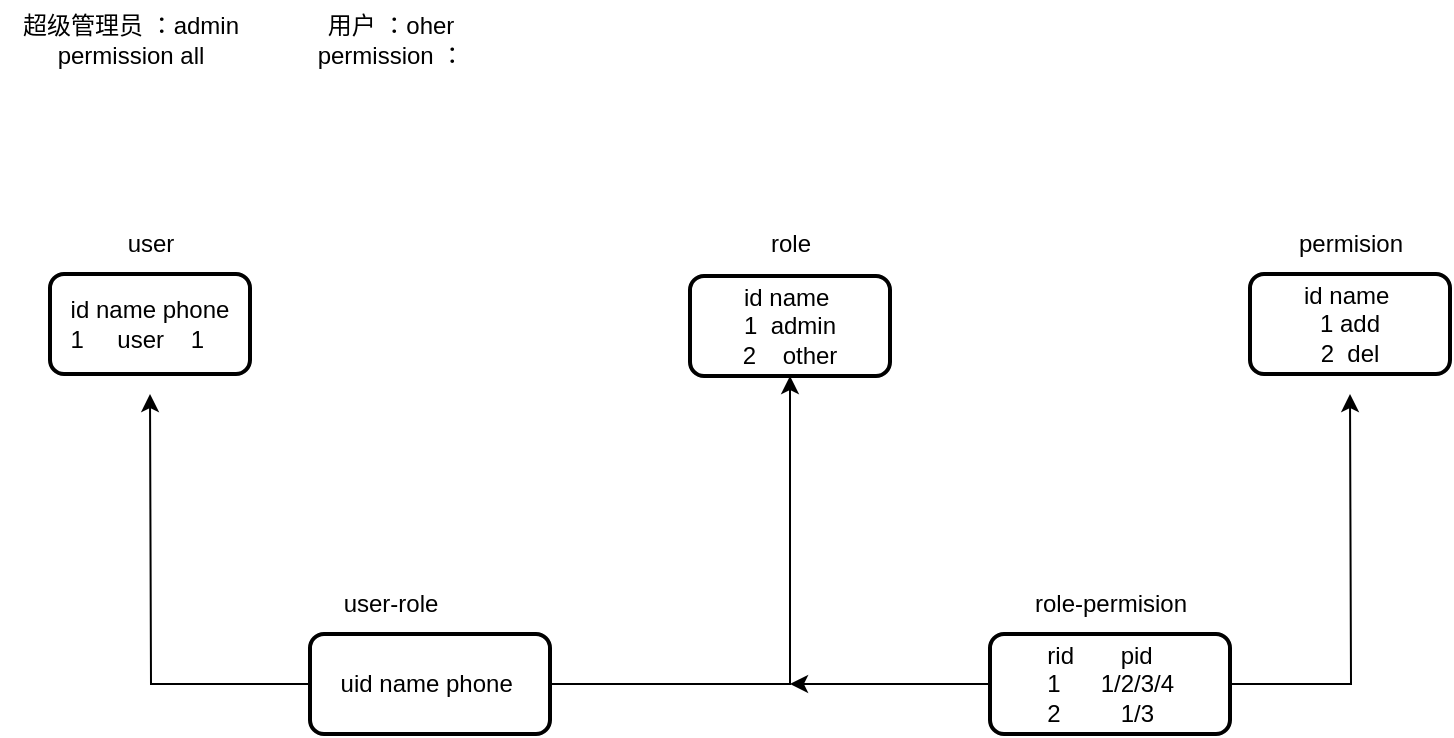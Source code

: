 <mxfile version="23.0.1" type="github">
  <diagram name="第 1 页" id="grPI4_jW580HE94yl5tj">
    <mxGraphModel dx="954" dy="652" grid="1" gridSize="10" guides="1" tooltips="1" connect="1" arrows="1" fold="1" page="1" pageScale="1" pageWidth="827" pageHeight="1169" math="0" shadow="0">
      <root>
        <mxCell id="0" />
        <mxCell id="1" parent="0" />
        <mxCell id="nJBW2s94CU_g4AQuxlJy-11" style="edgeStyle=orthogonalEdgeStyle;rounded=0;orthogonalLoop=1;jettySize=auto;html=1;exitX=0.5;exitY=1;exitDx=0;exitDy=0;" edge="1" parent="1" source="nJBW2s94CU_g4AQuxlJy-5">
          <mxGeometry relative="1" as="geometry">
            <mxPoint x="240" y="540" as="targetPoint" />
          </mxGeometry>
        </mxCell>
        <mxCell id="nJBW2s94CU_g4AQuxlJy-2" value="&lt;div style=&quot;&quot;&gt;&lt;span style=&quot;background-color: initial;&quot;&gt;id name phone&lt;/span&gt;&lt;/div&gt;&lt;div style=&quot;text-align: left;&quot;&gt;&lt;span style=&quot;background-color: initial;&quot;&gt;1&amp;nbsp; &amp;nbsp; &amp;nbsp;user&amp;nbsp; &amp;nbsp; 1&lt;/span&gt;&lt;/div&gt;" style="rounded=1;whiteSpace=wrap;html=1;absoluteArcSize=1;arcSize=14;strokeWidth=2;align=center;" vertex="1" parent="1">
          <mxGeometry x="70" y="360" width="100" height="50" as="geometry" />
        </mxCell>
        <mxCell id="nJBW2s94CU_g4AQuxlJy-6" value="id name&amp;nbsp;&lt;br&gt;1&amp;nbsp; admin&lt;br&gt;2&amp;nbsp; &amp;nbsp; other" style="rounded=1;whiteSpace=wrap;html=1;absoluteArcSize=1;arcSize=14;strokeWidth=2;" vertex="1" parent="1">
          <mxGeometry x="390" y="361" width="100" height="50" as="geometry" />
        </mxCell>
        <mxCell id="nJBW2s94CU_g4AQuxlJy-9" value="role" style="text;html=1;align=center;verticalAlign=middle;resizable=0;points=[];autosize=1;strokeColor=none;fillColor=none;" vertex="1" parent="1">
          <mxGeometry x="420" y="330" width="40" height="30" as="geometry" />
        </mxCell>
        <mxCell id="nJBW2s94CU_g4AQuxlJy-20" style="edgeStyle=orthogonalEdgeStyle;rounded=0;orthogonalLoop=1;jettySize=auto;html=1;entryX=0.5;entryY=1;entryDx=0;entryDy=0;" edge="1" parent="1" source="nJBW2s94CU_g4AQuxlJy-15" target="nJBW2s94CU_g4AQuxlJy-6">
          <mxGeometry relative="1" as="geometry" />
        </mxCell>
        <mxCell id="nJBW2s94CU_g4AQuxlJy-22" style="edgeStyle=orthogonalEdgeStyle;rounded=0;orthogonalLoop=1;jettySize=auto;html=1;" edge="1" parent="1" source="nJBW2s94CU_g4AQuxlJy-15">
          <mxGeometry relative="1" as="geometry">
            <mxPoint x="120" y="420" as="targetPoint" />
          </mxGeometry>
        </mxCell>
        <mxCell id="nJBW2s94CU_g4AQuxlJy-15" value="&lt;div style=&quot;&quot;&gt;&lt;span style=&quot;background-color: initial;&quot;&gt;uid name phone&amp;nbsp;&lt;/span&gt;&lt;/div&gt;" style="rounded=1;whiteSpace=wrap;html=1;absoluteArcSize=1;arcSize=14;strokeWidth=2;align=center;" vertex="1" parent="1">
          <mxGeometry x="200" y="540" width="120" height="50" as="geometry" />
        </mxCell>
        <mxCell id="nJBW2s94CU_g4AQuxlJy-5" value="user-role" style="text;html=1;align=center;verticalAlign=middle;resizable=0;points=[];autosize=1;strokeColor=none;fillColor=none;" vertex="1" parent="1">
          <mxGeometry x="205" y="510" width="70" height="30" as="geometry" />
        </mxCell>
        <mxCell id="nJBW2s94CU_g4AQuxlJy-19" value="user" style="text;html=1;align=center;verticalAlign=middle;resizable=0;points=[];autosize=1;strokeColor=none;fillColor=none;" vertex="1" parent="1">
          <mxGeometry x="95" y="330" width="50" height="30" as="geometry" />
        </mxCell>
        <mxCell id="nJBW2s94CU_g4AQuxlJy-26" style="edgeStyle=orthogonalEdgeStyle;rounded=0;orthogonalLoop=1;jettySize=auto;html=1;exitX=0;exitY=0.5;exitDx=0;exitDy=0;" edge="1" parent="1" source="nJBW2s94CU_g4AQuxlJy-23">
          <mxGeometry relative="1" as="geometry">
            <mxPoint x="440" y="565" as="targetPoint" />
          </mxGeometry>
        </mxCell>
        <mxCell id="nJBW2s94CU_g4AQuxlJy-27" style="edgeStyle=orthogonalEdgeStyle;rounded=0;orthogonalLoop=1;jettySize=auto;html=1;" edge="1" parent="1" source="nJBW2s94CU_g4AQuxlJy-23">
          <mxGeometry relative="1" as="geometry">
            <mxPoint x="720" y="420" as="targetPoint" />
          </mxGeometry>
        </mxCell>
        <mxCell id="nJBW2s94CU_g4AQuxlJy-23" value="&lt;div style=&quot;&quot;&gt;&lt;span style=&quot;background-color: initial;&quot;&gt;&lt;span style=&quot;white-space: pre;&quot;&gt;&#x9;&lt;/span&gt;rid&amp;nbsp; &amp;nbsp; &amp;nbsp; &amp;nbsp;pid&amp;nbsp;&lt;/span&gt;&lt;/div&gt;&lt;div style=&quot;&quot;&gt;&lt;span style=&quot;background-color: initial;&quot;&gt;&lt;span style=&quot;white-space: pre;&quot;&gt;&#x9;&lt;/span&gt;1&amp;nbsp; &amp;nbsp; &amp;nbsp; 1/2/3/4&lt;/span&gt;&lt;/div&gt;&lt;div style=&quot;&quot;&gt;&lt;span style=&quot;background-color: initial;&quot;&gt;&lt;span style=&quot;white-space: pre;&quot;&gt;&#x9;&lt;/span&gt;2&amp;nbsp; &amp;nbsp; &amp;nbsp; &amp;nbsp; &amp;nbsp;1/3&lt;/span&gt;&lt;/div&gt;" style="rounded=1;whiteSpace=wrap;html=1;absoluteArcSize=1;arcSize=14;strokeWidth=2;align=left;" vertex="1" parent="1">
          <mxGeometry x="540" y="540" width="120" height="50" as="geometry" />
        </mxCell>
        <mxCell id="nJBW2s94CU_g4AQuxlJy-24" value="role-permision" style="text;html=1;align=center;verticalAlign=middle;resizable=0;points=[];autosize=1;strokeColor=none;fillColor=none;" vertex="1" parent="1">
          <mxGeometry x="550" y="510" width="100" height="30" as="geometry" />
        </mxCell>
        <mxCell id="nJBW2s94CU_g4AQuxlJy-25" value="id name&amp;nbsp;&lt;br&gt;1 add&lt;br&gt;2&amp;nbsp; del" style="rounded=1;whiteSpace=wrap;html=1;absoluteArcSize=1;arcSize=14;strokeWidth=2;" vertex="1" parent="1">
          <mxGeometry x="670" y="360" width="100" height="50" as="geometry" />
        </mxCell>
        <mxCell id="nJBW2s94CU_g4AQuxlJy-28" value="permision" style="text;html=1;align=center;verticalAlign=middle;resizable=0;points=[];autosize=1;strokeColor=none;fillColor=none;" vertex="1" parent="1">
          <mxGeometry x="680" y="330" width="80" height="30" as="geometry" />
        </mxCell>
        <mxCell id="nJBW2s94CU_g4AQuxlJy-29" value="超级管理员 ：admin&lt;br&gt;permission all" style="text;html=1;align=center;verticalAlign=middle;resizable=0;points=[];autosize=1;strokeColor=none;fillColor=none;" vertex="1" parent="1">
          <mxGeometry x="45" y="223" width="130" height="40" as="geometry" />
        </mxCell>
        <mxCell id="nJBW2s94CU_g4AQuxlJy-30" value="用户 ：oher&lt;br&gt;permission ：" style="text;html=1;align=center;verticalAlign=middle;resizable=0;points=[];autosize=1;strokeColor=none;fillColor=none;" vertex="1" parent="1">
          <mxGeometry x="190" y="223" width="100" height="40" as="geometry" />
        </mxCell>
      </root>
    </mxGraphModel>
  </diagram>
</mxfile>
